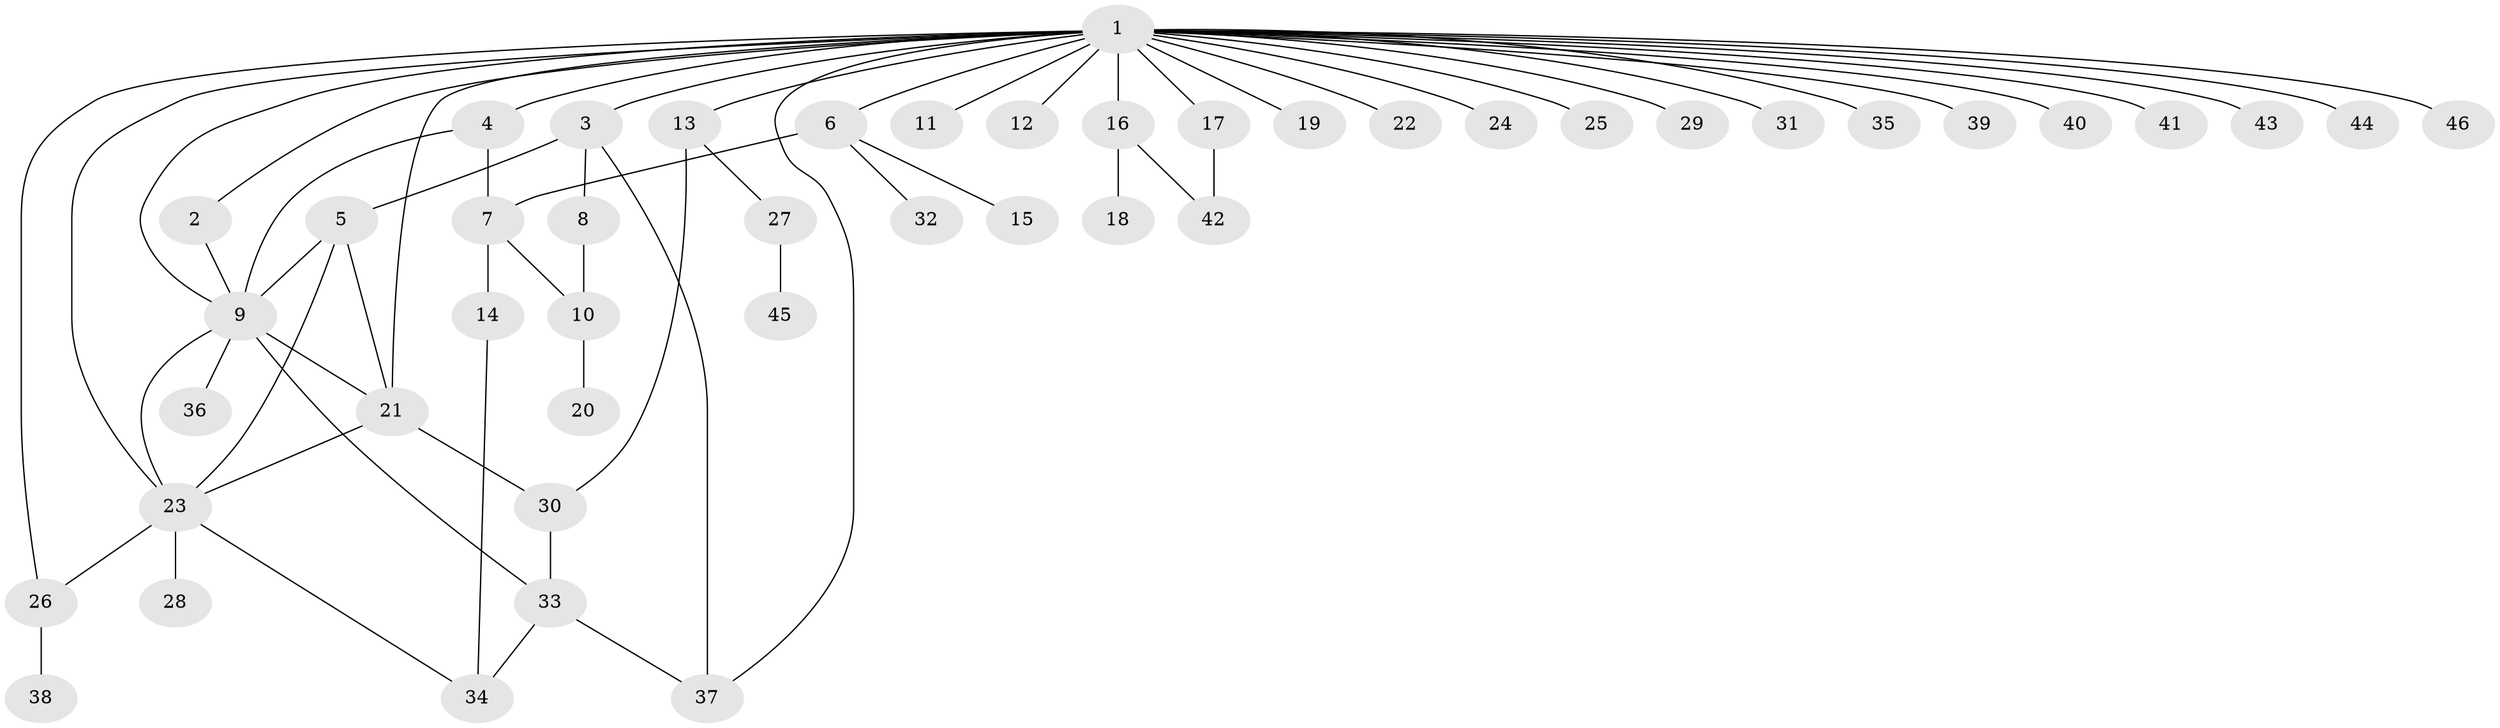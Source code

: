 // original degree distribution, {36: 0.013333333333333334, 2: 0.21333333333333335, 5: 0.08, 7: 0.013333333333333334, 11: 0.013333333333333334, 3: 0.10666666666666667, 4: 0.08, 1: 0.4666666666666667, 9: 0.013333333333333334}
// Generated by graph-tools (version 1.1) at 2025/50/03/04/25 22:50:25]
// undirected, 46 vertices, 63 edges
graph export_dot {
  node [color=gray90,style=filled];
  1;
  2;
  3;
  4;
  5;
  6;
  7;
  8;
  9;
  10;
  11;
  12;
  13;
  14;
  15;
  16;
  17;
  18;
  19;
  20;
  21;
  22;
  23;
  24;
  25;
  26;
  27;
  28;
  29;
  30;
  31;
  32;
  33;
  34;
  35;
  36;
  37;
  38;
  39;
  40;
  41;
  42;
  43;
  44;
  45;
  46;
  1 -- 2 [weight=1.0];
  1 -- 3 [weight=1.0];
  1 -- 4 [weight=2.0];
  1 -- 6 [weight=1.0];
  1 -- 9 [weight=2.0];
  1 -- 11 [weight=1.0];
  1 -- 12 [weight=1.0];
  1 -- 13 [weight=1.0];
  1 -- 16 [weight=1.0];
  1 -- 17 [weight=1.0];
  1 -- 19 [weight=1.0];
  1 -- 21 [weight=1.0];
  1 -- 22 [weight=1.0];
  1 -- 23 [weight=1.0];
  1 -- 24 [weight=1.0];
  1 -- 25 [weight=1.0];
  1 -- 26 [weight=1.0];
  1 -- 29 [weight=1.0];
  1 -- 31 [weight=1.0];
  1 -- 35 [weight=1.0];
  1 -- 37 [weight=1.0];
  1 -- 39 [weight=1.0];
  1 -- 40 [weight=1.0];
  1 -- 41 [weight=1.0];
  1 -- 43 [weight=1.0];
  1 -- 44 [weight=1.0];
  1 -- 46 [weight=1.0];
  2 -- 9 [weight=1.0];
  3 -- 5 [weight=1.0];
  3 -- 8 [weight=1.0];
  3 -- 37 [weight=1.0];
  4 -- 7 [weight=1.0];
  4 -- 9 [weight=3.0];
  5 -- 9 [weight=1.0];
  5 -- 21 [weight=1.0];
  5 -- 23 [weight=1.0];
  6 -- 7 [weight=1.0];
  6 -- 15 [weight=1.0];
  6 -- 32 [weight=1.0];
  7 -- 10 [weight=1.0];
  7 -- 14 [weight=3.0];
  8 -- 10 [weight=1.0];
  9 -- 21 [weight=1.0];
  9 -- 23 [weight=1.0];
  9 -- 33 [weight=1.0];
  9 -- 36 [weight=1.0];
  10 -- 20 [weight=1.0];
  13 -- 27 [weight=1.0];
  13 -- 30 [weight=1.0];
  14 -- 34 [weight=1.0];
  16 -- 18 [weight=1.0];
  16 -- 42 [weight=1.0];
  17 -- 42 [weight=1.0];
  21 -- 23 [weight=1.0];
  21 -- 30 [weight=1.0];
  23 -- 26 [weight=1.0];
  23 -- 28 [weight=2.0];
  23 -- 34 [weight=1.0];
  26 -- 38 [weight=1.0];
  27 -- 45 [weight=1.0];
  30 -- 33 [weight=1.0];
  33 -- 34 [weight=1.0];
  33 -- 37 [weight=1.0];
}

